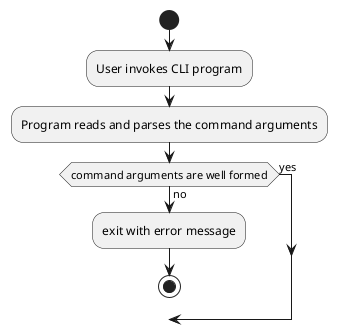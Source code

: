@startuml
start
:User invokes CLI program;
:Program reads and parses the command arguments;
if (command arguments are well formed) then (no)
        :exit with error message;
        stop
else (yes)
endif
@enduml

@startuml
:Attempt to find the workspace defintion.;
if (found the workspace file) then (no)
        :Exit with error;
        stop
else (yes)
endif
:Attempt to parse the workspace information;
if (Parsed data successfully) then (no)
        :Exit with error;
        stop
else (yes)
endif
:Attempt to find the specified
projects in the workspace;
if (found the project(s)) then (no)
        :Exit with error;
        stop
else (yes)
endif
:Attempt to read and parse the project definitions;
note left
        Should be at the location
        specified by the workspace file
end note
if (Found the project definition file) then (no)
        :Exit with error;
        stop
else (yes)
endif

:Attempt to read and parse the prject definition;
if (Successfully read and parsed the project definition) then (no)
        :Exit with error;
        stop
else (yes)
endif
@enduml

@startuml
:Find and read the specified targets to execute;
if (Targets are found) then (no)
        :Exit with error;
        stop
else (yes)
endif

if (Specified target(s) have dependency) then (yes)
        :Execute the target's dependency(ies);
        if (Any of the dependencies fail) then (yes)
                :Exit and return the error;
                stop
        else (no)
        endif
else (no)
endif

:Execute target(s);
note left
        Do note reexecute any targets
        that have been executed as a
        dependency
end note

:Print execution summary;

stop
@enduml
